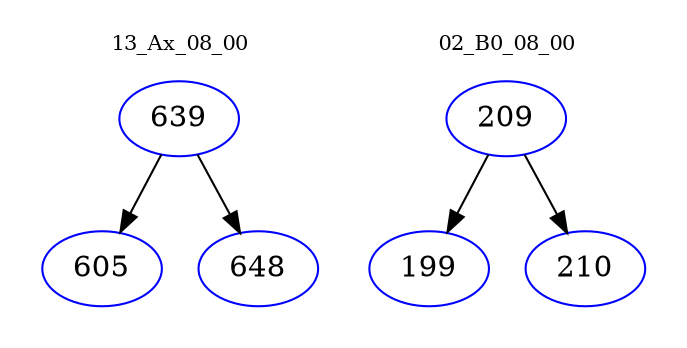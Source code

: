 digraph{
subgraph cluster_0 {
color = white
label = "13_Ax_08_00";
fontsize=10;
T0_639 [label="639", color="blue"]
T0_639 -> T0_605 [color="black"]
T0_605 [label="605", color="blue"]
T0_639 -> T0_648 [color="black"]
T0_648 [label="648", color="blue"]
}
subgraph cluster_1 {
color = white
label = "02_B0_08_00";
fontsize=10;
T1_209 [label="209", color="blue"]
T1_209 -> T1_199 [color="black"]
T1_199 [label="199", color="blue"]
T1_209 -> T1_210 [color="black"]
T1_210 [label="210", color="blue"]
}
}
